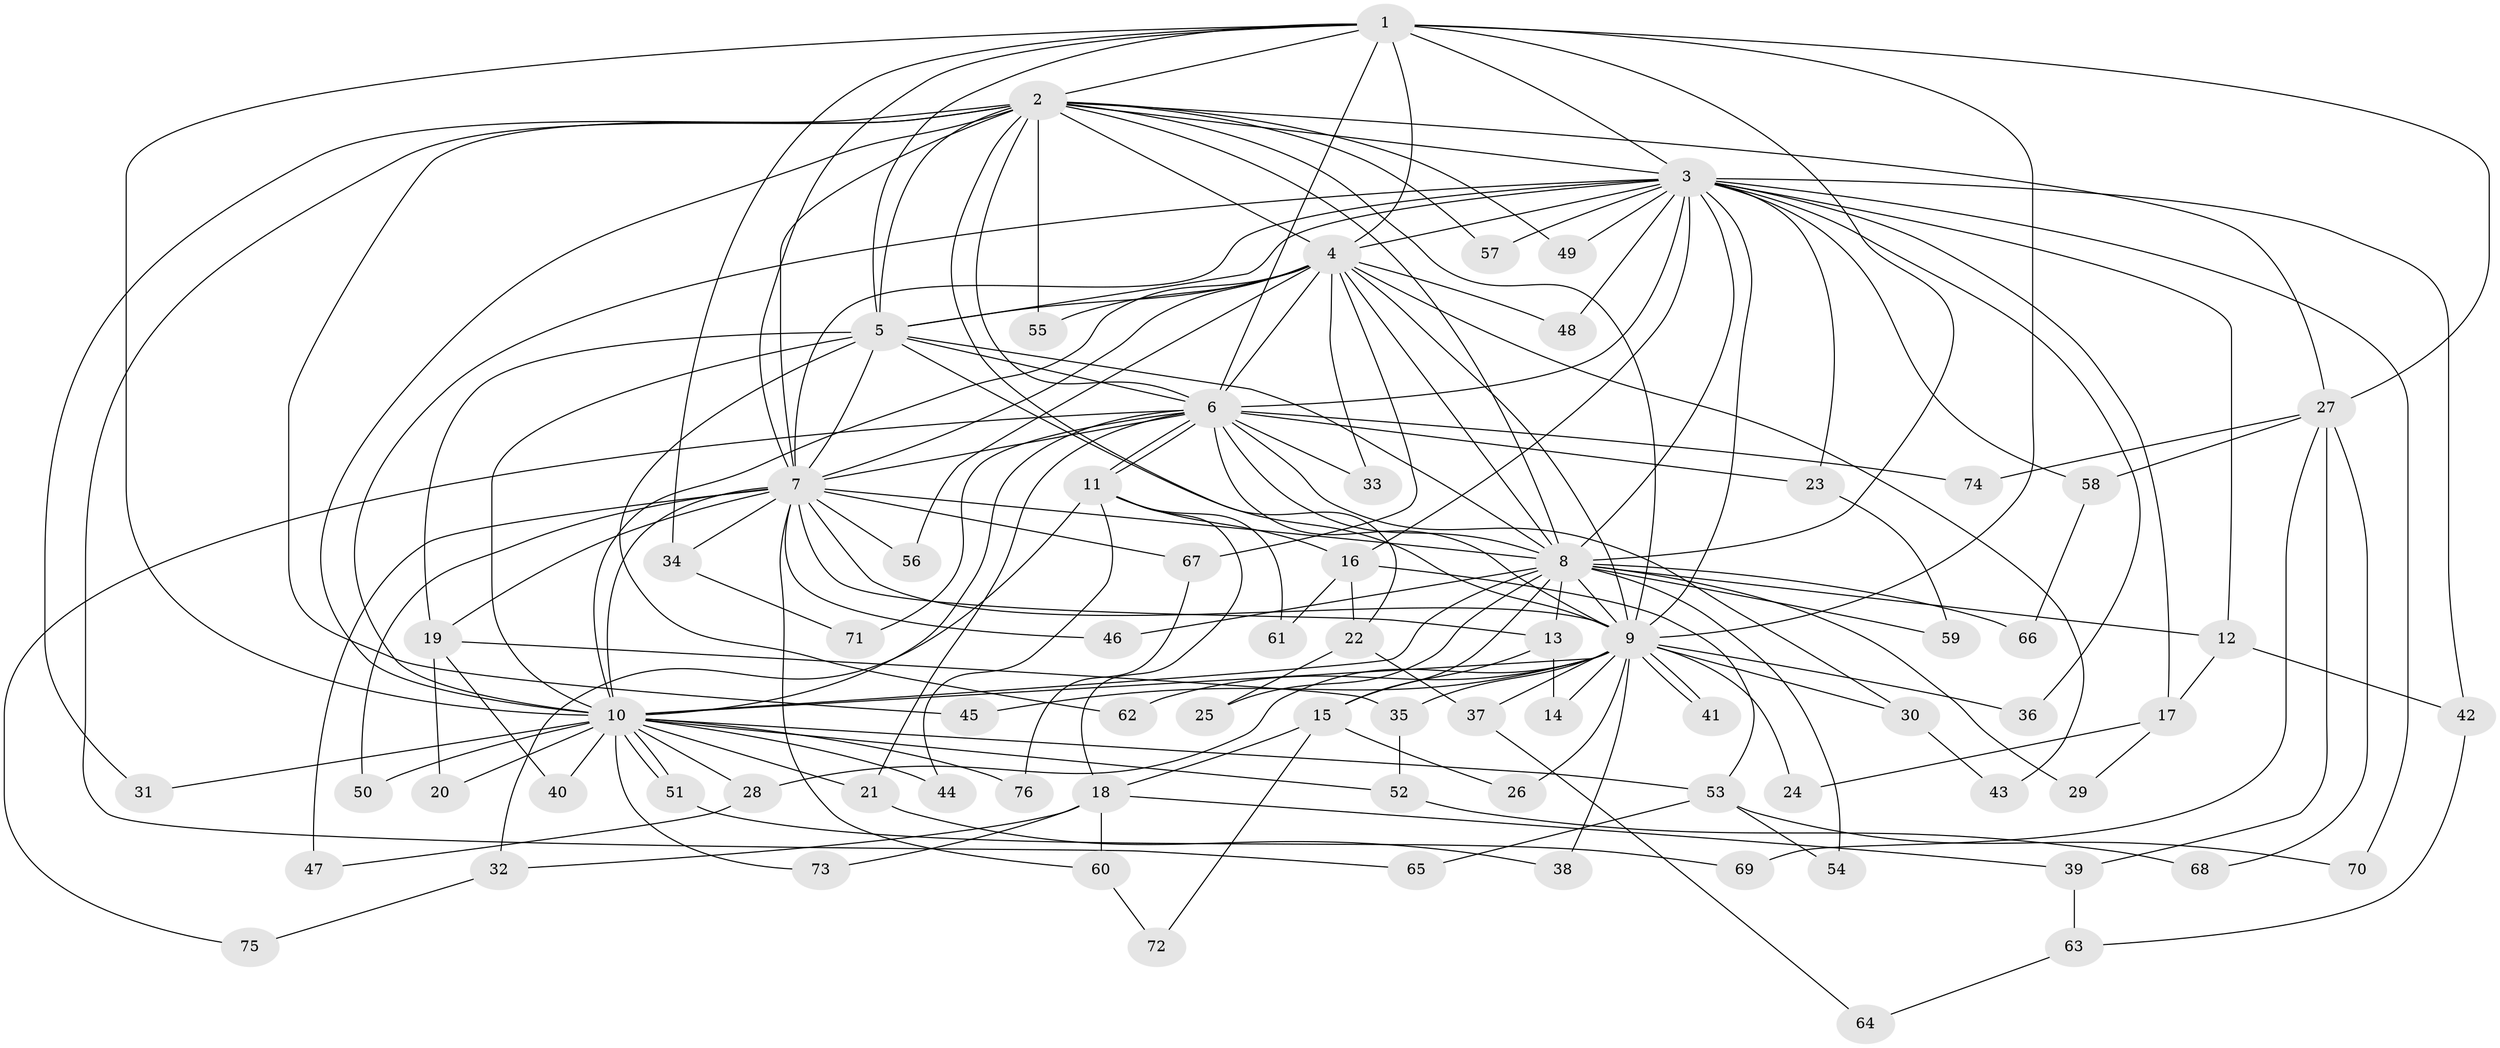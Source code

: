 // coarse degree distribution, {10: 0.0196078431372549, 16: 0.058823529411764705, 17: 0.0392156862745098, 12: 0.0196078431372549, 20: 0.0196078431372549, 19: 0.0196078431372549, 6: 0.0392156862745098, 5: 0.058823529411764705, 4: 0.0784313725490196, 2: 0.4117647058823529, 3: 0.21568627450980393, 7: 0.0196078431372549}
// Generated by graph-tools (version 1.1) at 2025/51/02/27/25 19:51:47]
// undirected, 76 vertices, 177 edges
graph export_dot {
graph [start="1"]
  node [color=gray90,style=filled];
  1;
  2;
  3;
  4;
  5;
  6;
  7;
  8;
  9;
  10;
  11;
  12;
  13;
  14;
  15;
  16;
  17;
  18;
  19;
  20;
  21;
  22;
  23;
  24;
  25;
  26;
  27;
  28;
  29;
  30;
  31;
  32;
  33;
  34;
  35;
  36;
  37;
  38;
  39;
  40;
  41;
  42;
  43;
  44;
  45;
  46;
  47;
  48;
  49;
  50;
  51;
  52;
  53;
  54;
  55;
  56;
  57;
  58;
  59;
  60;
  61;
  62;
  63;
  64;
  65;
  66;
  67;
  68;
  69;
  70;
  71;
  72;
  73;
  74;
  75;
  76;
  1 -- 2;
  1 -- 3;
  1 -- 4;
  1 -- 5;
  1 -- 6;
  1 -- 7;
  1 -- 8;
  1 -- 9;
  1 -- 10;
  1 -- 27;
  1 -- 34;
  2 -- 3;
  2 -- 4;
  2 -- 5;
  2 -- 6;
  2 -- 7;
  2 -- 8;
  2 -- 9;
  2 -- 10;
  2 -- 22;
  2 -- 27;
  2 -- 31;
  2 -- 45;
  2 -- 49;
  2 -- 55;
  2 -- 57;
  2 -- 65;
  3 -- 4;
  3 -- 5;
  3 -- 6;
  3 -- 7;
  3 -- 8;
  3 -- 9;
  3 -- 10;
  3 -- 12;
  3 -- 16;
  3 -- 17;
  3 -- 23;
  3 -- 36;
  3 -- 42;
  3 -- 48;
  3 -- 49;
  3 -- 57;
  3 -- 58;
  3 -- 70;
  4 -- 5;
  4 -- 6;
  4 -- 7;
  4 -- 8;
  4 -- 9;
  4 -- 10;
  4 -- 33;
  4 -- 43;
  4 -- 48;
  4 -- 55;
  4 -- 56;
  4 -- 67;
  5 -- 6;
  5 -- 7;
  5 -- 8;
  5 -- 9;
  5 -- 10;
  5 -- 19;
  5 -- 62;
  6 -- 7;
  6 -- 8;
  6 -- 9;
  6 -- 10;
  6 -- 11;
  6 -- 11;
  6 -- 21;
  6 -- 23;
  6 -- 30;
  6 -- 33;
  6 -- 71;
  6 -- 74;
  6 -- 75;
  7 -- 8;
  7 -- 9;
  7 -- 10;
  7 -- 13;
  7 -- 19;
  7 -- 34;
  7 -- 46;
  7 -- 47;
  7 -- 50;
  7 -- 56;
  7 -- 60;
  7 -- 67;
  8 -- 9;
  8 -- 10;
  8 -- 12;
  8 -- 13;
  8 -- 15;
  8 -- 25;
  8 -- 29;
  8 -- 46;
  8 -- 54;
  8 -- 59;
  8 -- 66;
  9 -- 10;
  9 -- 14;
  9 -- 24;
  9 -- 26;
  9 -- 28;
  9 -- 30;
  9 -- 35;
  9 -- 36;
  9 -- 37;
  9 -- 38;
  9 -- 41;
  9 -- 41;
  9 -- 45;
  9 -- 62;
  10 -- 20;
  10 -- 21;
  10 -- 28;
  10 -- 31;
  10 -- 40;
  10 -- 44;
  10 -- 50;
  10 -- 51;
  10 -- 51;
  10 -- 52;
  10 -- 53;
  10 -- 73;
  10 -- 76;
  11 -- 16;
  11 -- 18;
  11 -- 32;
  11 -- 44;
  11 -- 61;
  12 -- 17;
  12 -- 42;
  13 -- 14;
  13 -- 15;
  15 -- 18;
  15 -- 26;
  15 -- 72;
  16 -- 22;
  16 -- 53;
  16 -- 61;
  17 -- 24;
  17 -- 29;
  18 -- 32;
  18 -- 39;
  18 -- 60;
  18 -- 73;
  19 -- 20;
  19 -- 35;
  19 -- 40;
  21 -- 38;
  22 -- 25;
  22 -- 37;
  23 -- 59;
  27 -- 39;
  27 -- 58;
  27 -- 68;
  27 -- 69;
  27 -- 74;
  28 -- 47;
  30 -- 43;
  32 -- 75;
  34 -- 71;
  35 -- 52;
  37 -- 64;
  39 -- 63;
  42 -- 63;
  51 -- 69;
  52 -- 68;
  53 -- 54;
  53 -- 65;
  53 -- 70;
  58 -- 66;
  60 -- 72;
  63 -- 64;
  67 -- 76;
}
